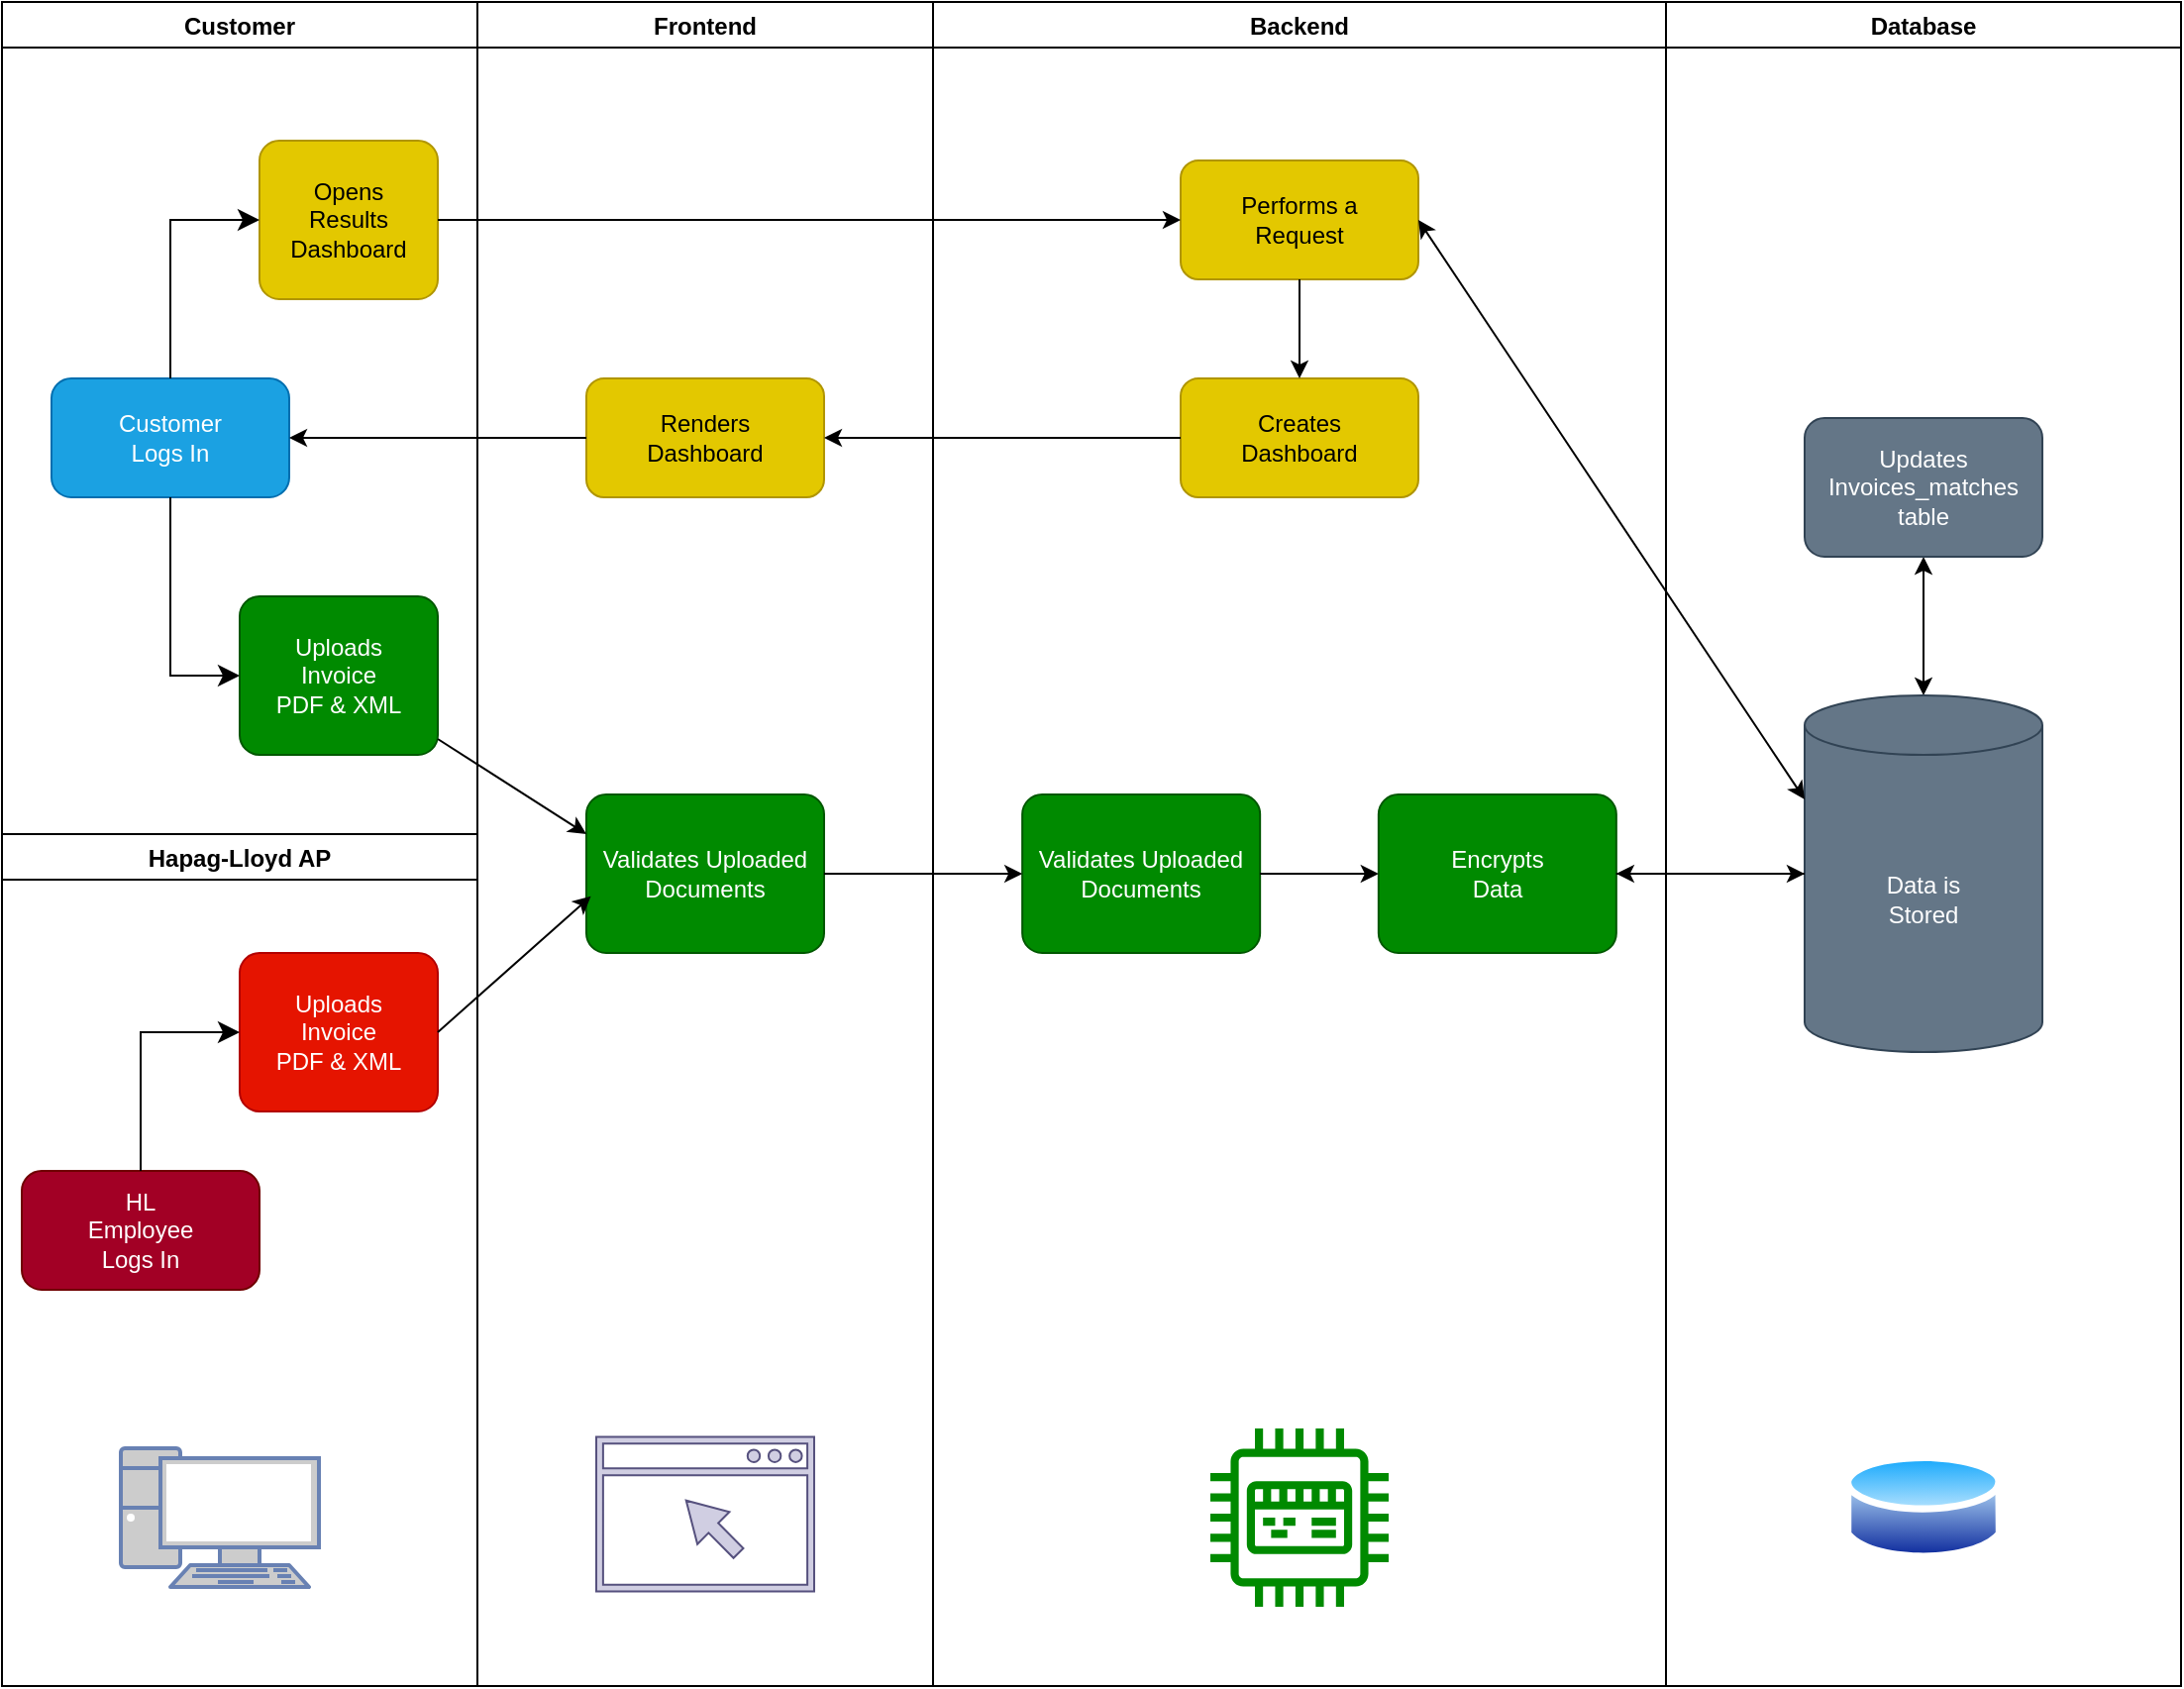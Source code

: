 <mxfile>
    <diagram id="mBaL9PmOusREsIfTt9yd" name="Page-1">
        <mxGraphModel dx="1556" dy="1139" grid="1" gridSize="10" guides="1" tooltips="1" connect="1" arrows="1" fold="1" page="1" pageScale="1" pageWidth="1100" pageHeight="850" math="0" shadow="0">
            <root>
                <mxCell id="0"/>
                <mxCell id="1" parent="0"/>
                <mxCell id="9" value="" style="group;movable=0;resizable=0;rotatable=0;deletable=0;editable=0;connectable=0;" parent="1" vertex="1" connectable="0">
                    <mxGeometry width="1100.33" height="850" as="geometry"/>
                </mxCell>
                <mxCell id="18" value="" style="group;movable=0;resizable=0;rotatable=0;deletable=0;editable=0;connectable=0;" parent="9" vertex="1" connectable="0">
                    <mxGeometry width="1100" height="850" as="geometry"/>
                </mxCell>
                <mxCell id="19" value="" style="group" parent="18" vertex="1" connectable="0">
                    <mxGeometry width="1100" height="850" as="geometry"/>
                </mxCell>
                <mxCell id="20" value="" style="group" parent="19" vertex="1" connectable="0">
                    <mxGeometry width="1100" height="850" as="geometry"/>
                </mxCell>
                <mxCell id="21" value="" style="group" parent="20" vertex="1" connectable="0">
                    <mxGeometry width="1100" height="850" as="geometry"/>
                </mxCell>
                <mxCell id="22" value="" style="group;movable=0;resizable=0;rotatable=0;deletable=0;editable=0;connectable=0;" parent="21" vertex="1" connectable="0">
                    <mxGeometry width="1100" height="850" as="geometry"/>
                </mxCell>
                <mxCell id="23" value="" style="group;movable=0;resizable=0;rotatable=0;deletable=0;editable=0;connectable=0;" parent="22" vertex="1" connectable="0">
                    <mxGeometry width="1100" height="850" as="geometry"/>
                </mxCell>
                <mxCell id="24" value="" style="group;movable=0;resizable=0;rotatable=0;deletable=0;editable=0;connectable=0;" parent="23" vertex="1" connectable="0">
                    <mxGeometry width="1100" height="850" as="geometry"/>
                </mxCell>
                <mxCell id="11" value="Customer" style="swimlane;movable=1;resizable=1;rotatable=1;deletable=1;editable=1;connectable=1;" parent="24" vertex="1">
                    <mxGeometry width="240" height="420" as="geometry"/>
                </mxCell>
                <mxCell id="25" value="Uploads&lt;br&gt;Invoice&lt;br&gt;PDF &amp;amp; XML" style="points=[[0.25,0,0],[0.5,0,0],[0.75,0,0],[1,0.25,0],[1,0.5,0],[1,0.75,0],[0.75,1,0],[0.5,1,0],[0.25,1,0],[0,0.75,0],[0,0.5,0],[0,0.25,0]];shape=mxgraph.bpmn.task;whiteSpace=wrap;rectStyle=rounded;size=10;html=1;taskMarker=abstract;fillColor=#008a00;fontColor=#ffffff;strokeColor=#005700;" parent="11" vertex="1">
                    <mxGeometry x="120" y="300" width="100" height="80" as="geometry"/>
                </mxCell>
                <mxCell id="103" value="Customer&lt;br&gt;Logs In" style="points=[[0.25,0,0],[0.5,0,0],[0.75,0,0],[1,0.25,0],[1,0.5,0],[1,0.75,0],[0.75,1,0],[0.5,1,0],[0.25,1,0],[0,0.75,0],[0,0.5,0],[0,0.25,0]];shape=mxgraph.bpmn.task;whiteSpace=wrap;rectStyle=rounded;size=10;html=1;taskMarker=abstract;fillColor=#1ba1e2;fontColor=#ffffff;strokeColor=#006EAF;" parent="11" vertex="1">
                    <mxGeometry x="25" y="190" width="120" height="60" as="geometry"/>
                </mxCell>
                <mxCell id="104" value="Opens &lt;br&gt;Results &lt;br&gt;Dashboard" style="points=[[0.25,0,0],[0.5,0,0],[0.75,0,0],[1,0.25,0],[1,0.5,0],[1,0.75,0],[0.75,1,0],[0.5,1,0],[0.25,1,0],[0,0.75,0],[0,0.5,0],[0,0.25,0]];shape=mxgraph.bpmn.task;whiteSpace=wrap;rectStyle=rounded;size=10;html=1;taskMarker=abstract;fillColor=#e3c800;fontColor=#000000;strokeColor=#B09500;" parent="11" vertex="1">
                    <mxGeometry x="130" y="70" width="90" height="80" as="geometry"/>
                </mxCell>
                <mxCell id="106" value="" style="edgeStyle=segmentEdgeStyle;endArrow=classic;html=1;curved=0;rounded=0;endSize=8;startSize=8;exitX=0.5;exitY=1;exitDx=0;exitDy=0;exitPerimeter=0;entryX=0;entryY=0.5;entryDx=0;entryDy=0;entryPerimeter=0;" parent="11" source="103" target="25" edge="1">
                    <mxGeometry width="50" height="50" relative="1" as="geometry">
                        <mxPoint x="570" y="440" as="sourcePoint"/>
                        <mxPoint x="620" y="390" as="targetPoint"/>
                        <Array as="points">
                            <mxPoint x="85" y="340"/>
                        </Array>
                    </mxGeometry>
                </mxCell>
                <mxCell id="107" value="" style="edgeStyle=segmentEdgeStyle;endArrow=classic;html=1;curved=0;rounded=0;endSize=8;startSize=8;exitX=0.5;exitY=0;exitDx=0;exitDy=0;exitPerimeter=0;entryX=0;entryY=0.5;entryDx=0;entryDy=0;entryPerimeter=0;" parent="11" source="103" target="104" edge="1">
                    <mxGeometry width="50" height="50" relative="1" as="geometry">
                        <mxPoint x="95" y="260" as="sourcePoint"/>
                        <mxPoint x="110" y="350" as="targetPoint"/>
                        <Array as="points">
                            <mxPoint x="85" y="110"/>
                        </Array>
                    </mxGeometry>
                </mxCell>
                <mxCell id="12" value="Frontend" style="swimlane;movable=1;resizable=1;rotatable=1;deletable=1;editable=1;connectable=1;" parent="24" vertex="1">
                    <mxGeometry x="240" width="230" height="850" as="geometry"/>
                </mxCell>
                <mxCell id="27" value="Validates Uploaded Documents" style="points=[[0.25,0,0],[0.5,0,0],[0.75,0,0],[1,0.25,0],[1,0.5,0],[1,0.75,0],[0.75,1,0],[0.5,1,0],[0.25,1,0],[0,0.75,0],[0,0.5,0],[0,0.25,0]];shape=mxgraph.bpmn.task;whiteSpace=wrap;rectStyle=rounded;size=10;html=1;taskMarker=abstract;fillColor=#008a00;fontColor=#ffffff;strokeColor=#005700;" parent="12" vertex="1">
                    <mxGeometry x="55.0" y="400" width="120" height="80" as="geometry"/>
                </mxCell>
                <mxCell id="118" value="Renders&lt;br&gt;Dashboard" style="rounded=1;whiteSpace=wrap;html=1;fillColor=#e3c800;fontColor=#000000;strokeColor=#B09500;" parent="12" vertex="1">
                    <mxGeometry x="55" y="190" width="120" height="60" as="geometry"/>
                </mxCell>
                <mxCell id="133" value="" style="sketch=0;pointerEvents=1;shadow=0;dashed=0;html=1;strokeColor=#56517e;fillColor=#d0cee2;aspect=fixed;labelPosition=center;verticalLabelPosition=bottom;verticalAlign=top;align=center;outlineConnect=0;shape=mxgraph.vvd.web_browser;" vertex="1" parent="12">
                    <mxGeometry x="60" y="724.2" width="110" height="78.1" as="geometry"/>
                </mxCell>
                <mxCell id="13" value="Backend" style="swimlane;movable=1;resizable=1;rotatable=1;deletable=1;editable=1;connectable=1;" parent="24" vertex="1">
                    <mxGeometry x="470" width="370" height="850" as="geometry"/>
                </mxCell>
                <mxCell id="33" value="Validates Uploaded Documents" style="points=[[0.25,0,0],[0.5,0,0],[0.75,0,0],[1,0.25,0],[1,0.5,0],[1,0.75,0],[0.75,1,0],[0.5,1,0],[0.25,1,0],[0,0.75,0],[0,0.5,0],[0,0.25,0]];shape=mxgraph.bpmn.task;whiteSpace=wrap;rectStyle=rounded;size=10;html=1;taskMarker=abstract;fillColor=#008a00;fontColor=#ffffff;strokeColor=#005700;" parent="13" vertex="1">
                    <mxGeometry x="45.08" y="400" width="120" height="80" as="geometry"/>
                </mxCell>
                <mxCell id="109" value="Performs a&lt;br&gt;Request" style="rounded=1;whiteSpace=wrap;html=1;fillColor=#e3c800;fontColor=#000000;strokeColor=#B09500;" parent="13" vertex="1">
                    <mxGeometry x="125.0" y="80" width="120" height="60" as="geometry"/>
                </mxCell>
                <mxCell id="115" value="Creates&lt;br&gt;Dashboard" style="rounded=1;whiteSpace=wrap;html=1;fillColor=#e3c800;fontColor=#000000;strokeColor=#B09500;" parent="13" vertex="1">
                    <mxGeometry x="125" y="190" width="120" height="60" as="geometry"/>
                </mxCell>
                <mxCell id="117" value="" style="endArrow=classic;html=1;exitX=0.5;exitY=1;exitDx=0;exitDy=0;entryX=0.5;entryY=0;entryDx=0;entryDy=0;" parent="13" source="109" target="115" edge="1">
                    <mxGeometry width="50" height="50" relative="1" as="geometry">
                        <mxPoint x="100" y="430" as="sourcePoint"/>
                        <mxPoint x="150" y="380" as="targetPoint"/>
                    </mxGeometry>
                </mxCell>
                <mxCell id="121" value="Encrypts&lt;br&gt;Data" style="points=[[0.25,0,0],[0.5,0,0],[0.75,0,0],[1,0.25,0],[1,0.5,0],[1,0.75,0],[0.75,1,0],[0.5,1,0],[0.25,1,0],[0,0.75,0],[0,0.5,0],[0,0.25,0]];shape=mxgraph.bpmn.task;whiteSpace=wrap;rectStyle=rounded;size=10;html=1;taskMarker=abstract;fillColor=#008a00;fontColor=#ffffff;strokeColor=#005700;" parent="13" vertex="1">
                    <mxGeometry x="224.92" y="400" width="120" height="80" as="geometry"/>
                </mxCell>
                <mxCell id="122" value="" style="edgeStyle=none;html=1;entryX=0;entryY=0.5;entryDx=0;entryDy=0;entryPerimeter=0;exitX=1;exitY=0.5;exitDx=0;exitDy=0;exitPerimeter=0;" parent="13" source="33" target="121" edge="1">
                    <mxGeometry relative="1" as="geometry">
                        <mxPoint x="354.92" y="450" as="sourcePoint"/>
                        <mxPoint x="437.36" y="449.41" as="targetPoint"/>
                    </mxGeometry>
                </mxCell>
                <mxCell id="130" value="" style="sketch=0;outlineConnect=0;fillColor=#008a00;strokeColor=#005700;dashed=0;verticalLabelPosition=bottom;verticalAlign=top;align=center;html=1;fontSize=12;fontStyle=0;aspect=fixed;pointerEvents=1;shape=mxgraph.aws4.iot_thing_industrial_pc;fontColor=#ffffff;" vertex="1" parent="13">
                    <mxGeometry x="140" y="720" width="90" height="90" as="geometry"/>
                </mxCell>
                <mxCell id="14" value="Database" style="swimlane;movable=0;resizable=0;rotatable=0;deletable=0;editable=0;connectable=0;" parent="24" vertex="1">
                    <mxGeometry x="840" width="260" height="850" as="geometry"/>
                </mxCell>
                <mxCell id="70" value="" style="edgeStyle=none;html=1;startArrow=classic;startFill=1;exitX=0.5;exitY=0;exitDx=0;exitDy=0;exitPerimeter=0;" parent="14" source="127" target="69" edge="1">
                    <mxGeometry relative="1" as="geometry">
                        <mxPoint x="130" y="305" as="sourcePoint"/>
                    </mxGeometry>
                </mxCell>
                <mxCell id="69" value="Updates&lt;br&gt;Invoices_matches table" style="points=[[0.25,0,0],[0.5,0,0],[0.75,0,0],[1,0.25,0],[1,0.5,0],[1,0.75,0],[0.75,1,0],[0.5,1,0],[0.25,1,0],[0,0.75,0],[0,0.5,0],[0,0.25,0]];shape=mxgraph.bpmn.task;whiteSpace=wrap;rectStyle=rounded;size=10;html=1;taskMarker=abstract;fillColor=#647687;fontColor=#ffffff;strokeColor=#314354;" parent="14" vertex="1">
                    <mxGeometry x="70" y="210" width="120" height="70" as="geometry"/>
                </mxCell>
                <mxCell id="127" value="Data is&lt;br&gt;Stored" style="shape=cylinder3;whiteSpace=wrap;html=1;boundedLbl=1;backgroundOutline=1;size=15;fillColor=#647687;fontColor=#ffffff;strokeColor=#314354;" vertex="1" parent="14">
                    <mxGeometry x="70" y="350" width="120" height="180" as="geometry"/>
                </mxCell>
                <mxCell id="132" value="" style="aspect=fixed;perimeter=ellipsePerimeter;html=1;align=center;shadow=0;dashed=0;spacingTop=3;image;image=img/lib/active_directory/database.svg;" vertex="1" parent="14">
                    <mxGeometry x="90" y="730" width="80" height="59.2" as="geometry"/>
                </mxCell>
                <mxCell id="28" value="" style="edgeStyle=none;html=1;entryX=0;entryY=0.25;entryDx=0;entryDy=0;entryPerimeter=0;" parent="24" source="25" target="27" edge="1">
                    <mxGeometry relative="1" as="geometry"/>
                </mxCell>
                <mxCell id="34" value="" style="edgeStyle=none;html=1;" parent="24" source="27" target="33" edge="1">
                    <mxGeometry relative="1" as="geometry"/>
                </mxCell>
                <mxCell id="55" value="Hapag-Lloyd AP" style="swimlane;movable=1;resizable=1;rotatable=1;deletable=1;editable=1;connectable=1;" parent="24" vertex="1">
                    <mxGeometry y="420" width="240" height="430" as="geometry"/>
                </mxCell>
                <mxCell id="56" value="Uploads&lt;br&gt;Invoice&lt;br&gt;PDF &amp;amp; XML" style="points=[[0.25,0,0],[0.5,0,0],[0.75,0,0],[1,0.25,0],[1,0.5,0],[1,0.75,0],[0.75,1,0],[0.5,1,0],[0.25,1,0],[0,0.75,0],[0,0.5,0],[0,0.25,0]];shape=mxgraph.bpmn.task;whiteSpace=wrap;rectStyle=rounded;size=10;html=1;taskMarker=abstract;fillColor=#e51400;fontColor=#ffffff;strokeColor=#B20000;" parent="55" vertex="1">
                    <mxGeometry x="120" y="60" width="100" height="80" as="geometry"/>
                </mxCell>
                <mxCell id="123" value="HL&lt;br&gt;Employee&lt;br&gt;Logs In" style="points=[[0.25,0,0],[0.5,0,0],[0.75,0,0],[1,0.25,0],[1,0.5,0],[1,0.75,0],[0.75,1,0],[0.5,1,0],[0.25,1,0],[0,0.75,0],[0,0.5,0],[0,0.25,0]];shape=mxgraph.bpmn.task;whiteSpace=wrap;rectStyle=rounded;size=10;html=1;taskMarker=abstract;fillColor=#a20025;fontColor=#ffffff;strokeColor=#6F0000;" parent="55" vertex="1">
                    <mxGeometry x="10" y="170" width="120" height="60" as="geometry"/>
                </mxCell>
                <mxCell id="124" value="" style="edgeStyle=segmentEdgeStyle;endArrow=classic;html=1;curved=0;rounded=0;endSize=8;startSize=8;exitX=0.5;exitY=0;exitDx=0;exitDy=0;exitPerimeter=0;entryX=0;entryY=0.5;entryDx=0;entryDy=0;entryPerimeter=0;" parent="55" source="123" target="56" edge="1">
                    <mxGeometry width="50" height="50" relative="1" as="geometry">
                        <mxPoint x="95" y="-160" as="sourcePoint"/>
                        <mxPoint x="130" y="-70" as="targetPoint"/>
                        <Array as="points">
                            <mxPoint x="70" y="100"/>
                        </Array>
                    </mxGeometry>
                </mxCell>
                <mxCell id="129" value="" style="fontColor=#0066CC;verticalAlign=top;verticalLabelPosition=bottom;labelPosition=center;align=center;html=1;outlineConnect=0;fillColor=#CCCCCC;strokeColor=#6881B3;gradientColor=none;gradientDirection=north;strokeWidth=2;shape=mxgraph.networks.pc;" vertex="1" parent="55">
                    <mxGeometry x="60" y="310" width="100" height="70" as="geometry"/>
                </mxCell>
                <mxCell id="43" value="" style="edgeStyle=none;html=1;exitX=1;exitY=0.5;exitDx=0;exitDy=0;exitPerimeter=0;entryX=0;entryY=0.5;entryDx=0;entryDy=0;entryPerimeter=0;" parent="24" source="121" edge="1">
                    <mxGeometry relative="1" as="geometry">
                        <mxPoint x="910" y="440" as="targetPoint"/>
                    </mxGeometry>
                </mxCell>
                <mxCell id="110" value="" style="endArrow=classic;html=1;exitX=1;exitY=0.5;exitDx=0;exitDy=0;exitPerimeter=0;entryX=0;entryY=0.5;entryDx=0;entryDy=0;" parent="24" source="104" target="109" edge="1">
                    <mxGeometry width="50" height="50" relative="1" as="geometry">
                        <mxPoint x="570" y="440" as="sourcePoint"/>
                        <mxPoint x="620" y="390" as="targetPoint"/>
                    </mxGeometry>
                </mxCell>
                <mxCell id="111" value="" style="endArrow=classic;html=1;exitX=1;exitY=0.5;exitDx=0;exitDy=0;startArrow=classic;startFill=1;entryX=0;entryY=0;entryDx=0;entryDy=52.5;entryPerimeter=0;" parent="24" source="109" target="127" edge="1">
                    <mxGeometry width="50" height="50" relative="1" as="geometry">
                        <mxPoint x="570" y="430" as="sourcePoint"/>
                        <mxPoint x="910" y="373" as="targetPoint"/>
                    </mxGeometry>
                </mxCell>
                <mxCell id="119" value="" style="endArrow=classic;html=1;exitX=0;exitY=0.5;exitDx=0;exitDy=0;entryX=1;entryY=0.5;entryDx=0;entryDy=0;" parent="24" source="115" target="118" edge="1">
                    <mxGeometry width="50" height="50" relative="1" as="geometry">
                        <mxPoint x="570" y="430" as="sourcePoint"/>
                        <mxPoint x="620" y="380" as="targetPoint"/>
                    </mxGeometry>
                </mxCell>
                <mxCell id="120" value="" style="endArrow=classic;html=1;exitX=0;exitY=0.5;exitDx=0;exitDy=0;entryX=1;entryY=0.5;entryDx=0;entryDy=0;entryPerimeter=0;" parent="24" source="118" target="103" edge="1">
                    <mxGeometry width="50" height="50" relative="1" as="geometry">
                        <mxPoint x="300" y="219.5" as="sourcePoint"/>
                        <mxPoint x="120" y="219.5" as="targetPoint"/>
                    </mxGeometry>
                </mxCell>
                <mxCell id="126" value="" style="edgeStyle=none;html=1;exitX=1;exitY=0.5;exitDx=0;exitDy=0;exitPerimeter=0;entryX=0.019;entryY=0.642;entryDx=0;entryDy=0;entryPerimeter=0;" parent="24" source="56" target="27" edge="1">
                    <mxGeometry relative="1" as="geometry">
                        <mxPoint x="230" y="375.714" as="sourcePoint"/>
                        <mxPoint x="280" y="450" as="targetPoint"/>
                    </mxGeometry>
                </mxCell>
                <mxCell id="128" value="" style="edgeStyle=none;html=1;" edge="1" parent="24" target="121">
                    <mxGeometry relative="1" as="geometry">
                        <mxPoint x="910" y="440" as="sourcePoint"/>
                    </mxGeometry>
                </mxCell>
            </root>
        </mxGraphModel>
    </diagram>
</mxfile>